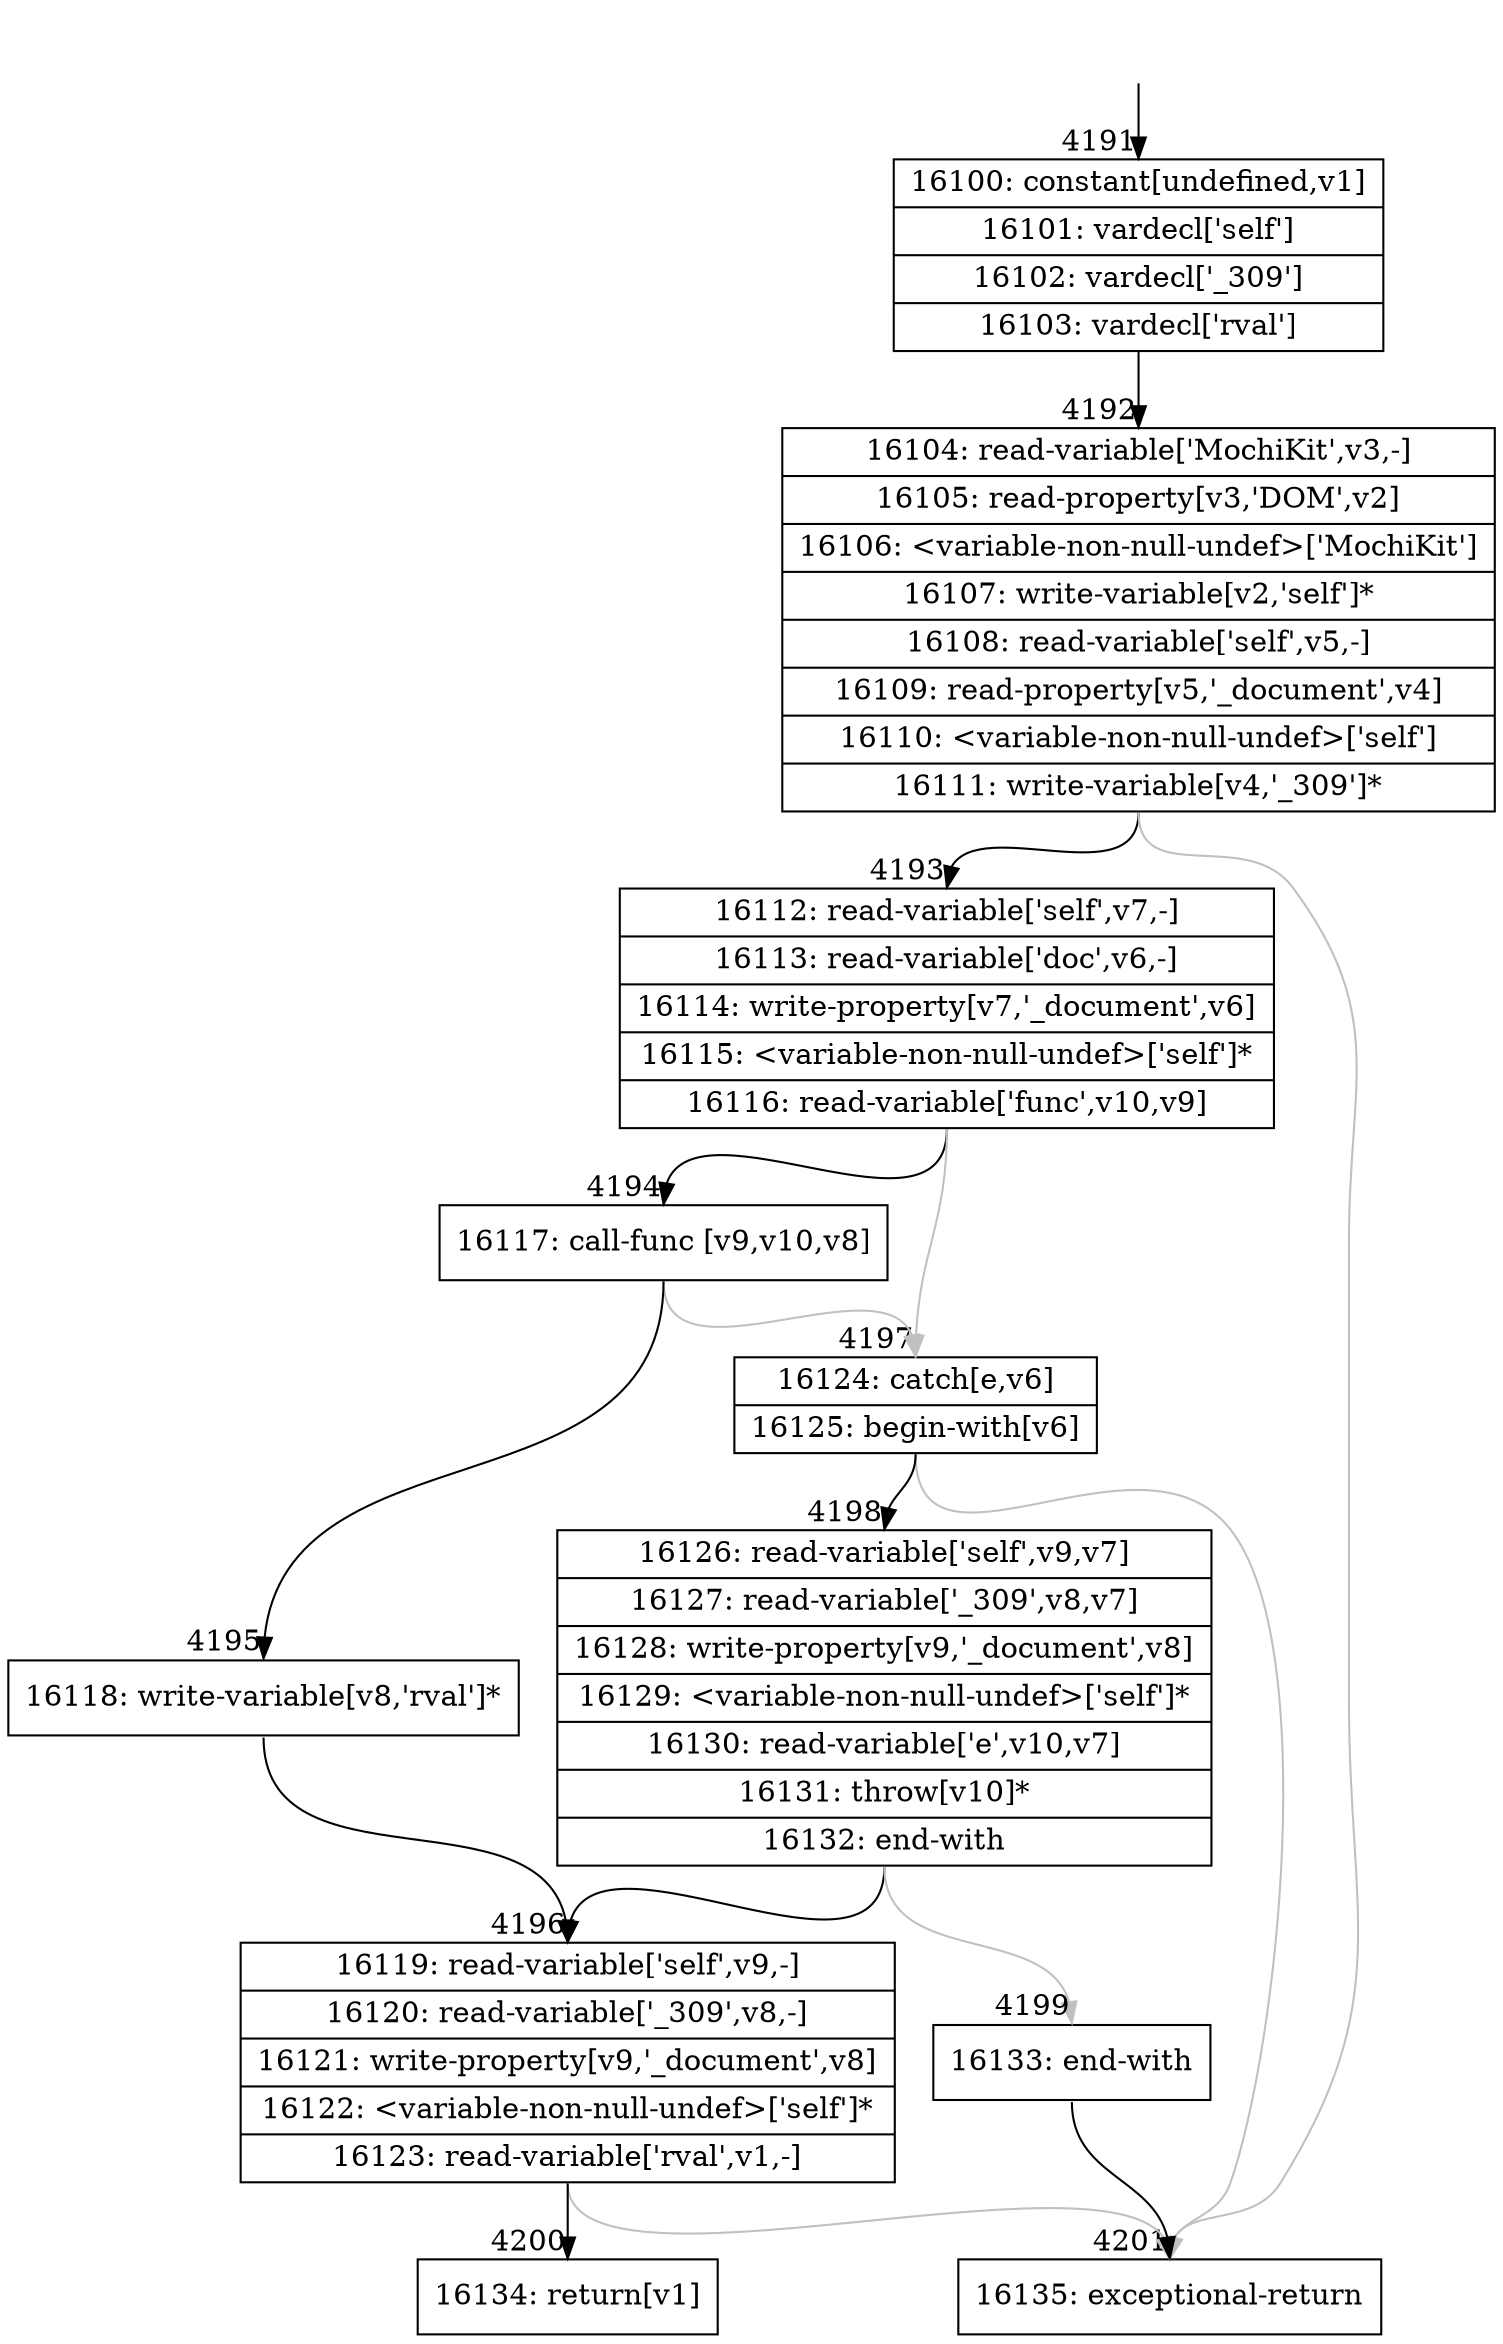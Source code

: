digraph {
rankdir="TD"
BB_entry318[shape=none,label=""];
BB_entry318 -> BB4191 [tailport=s, headport=n, headlabel="    4191"]
BB4191 [shape=record label="{16100: constant[undefined,v1]|16101: vardecl['self']|16102: vardecl['_309']|16103: vardecl['rval']}" ] 
BB4191 -> BB4192 [tailport=s, headport=n, headlabel="      4192"]
BB4192 [shape=record label="{16104: read-variable['MochiKit',v3,-]|16105: read-property[v3,'DOM',v2]|16106: \<variable-non-null-undef\>['MochiKit']|16107: write-variable[v2,'self']*|16108: read-variable['self',v5,-]|16109: read-property[v5,'_document',v4]|16110: \<variable-non-null-undef\>['self']|16111: write-variable[v4,'_309']*}" ] 
BB4192 -> BB4193 [tailport=s, headport=n, headlabel="      4193"]
BB4192 -> BB4201 [tailport=s, headport=n, color=gray, headlabel="      4201"]
BB4193 [shape=record label="{16112: read-variable['self',v7,-]|16113: read-variable['doc',v6,-]|16114: write-property[v7,'_document',v6]|16115: \<variable-non-null-undef\>['self']*|16116: read-variable['func',v10,v9]}" ] 
BB4193 -> BB4194 [tailport=s, headport=n, headlabel="      4194"]
BB4193 -> BB4197 [tailport=s, headport=n, color=gray, headlabel="      4197"]
BB4194 [shape=record label="{16117: call-func [v9,v10,v8]}" ] 
BB4194 -> BB4195 [tailport=s, headport=n, headlabel="      4195"]
BB4194 -> BB4197 [tailport=s, headport=n, color=gray]
BB4195 [shape=record label="{16118: write-variable[v8,'rval']*}" ] 
BB4195 -> BB4196 [tailport=s, headport=n, headlabel="      4196"]
BB4196 [shape=record label="{16119: read-variable['self',v9,-]|16120: read-variable['_309',v8,-]|16121: write-property[v9,'_document',v8]|16122: \<variable-non-null-undef\>['self']*|16123: read-variable['rval',v1,-]}" ] 
BB4196 -> BB4200 [tailport=s, headport=n, headlabel="      4200"]
BB4196 -> BB4201 [tailport=s, headport=n, color=gray]
BB4197 [shape=record label="{16124: catch[e,v6]|16125: begin-with[v6]}" ] 
BB4197 -> BB4198 [tailport=s, headport=n, headlabel="      4198"]
BB4197 -> BB4201 [tailport=s, headport=n, color=gray]
BB4198 [shape=record label="{16126: read-variable['self',v9,v7]|16127: read-variable['_309',v8,v7]|16128: write-property[v9,'_document',v8]|16129: \<variable-non-null-undef\>['self']*|16130: read-variable['e',v10,v7]|16131: throw[v10]*|16132: end-with}" ] 
BB4198 -> BB4196 [tailport=s, headport=n]
BB4198 -> BB4199 [tailport=s, headport=n, color=gray, headlabel="      4199"]
BB4199 [shape=record label="{16133: end-with}" ] 
BB4199 -> BB4201 [tailport=s, headport=n]
BB4200 [shape=record label="{16134: return[v1]}" ] 
BB4201 [shape=record label="{16135: exceptional-return}" ] 
//#$~ 2856
}
